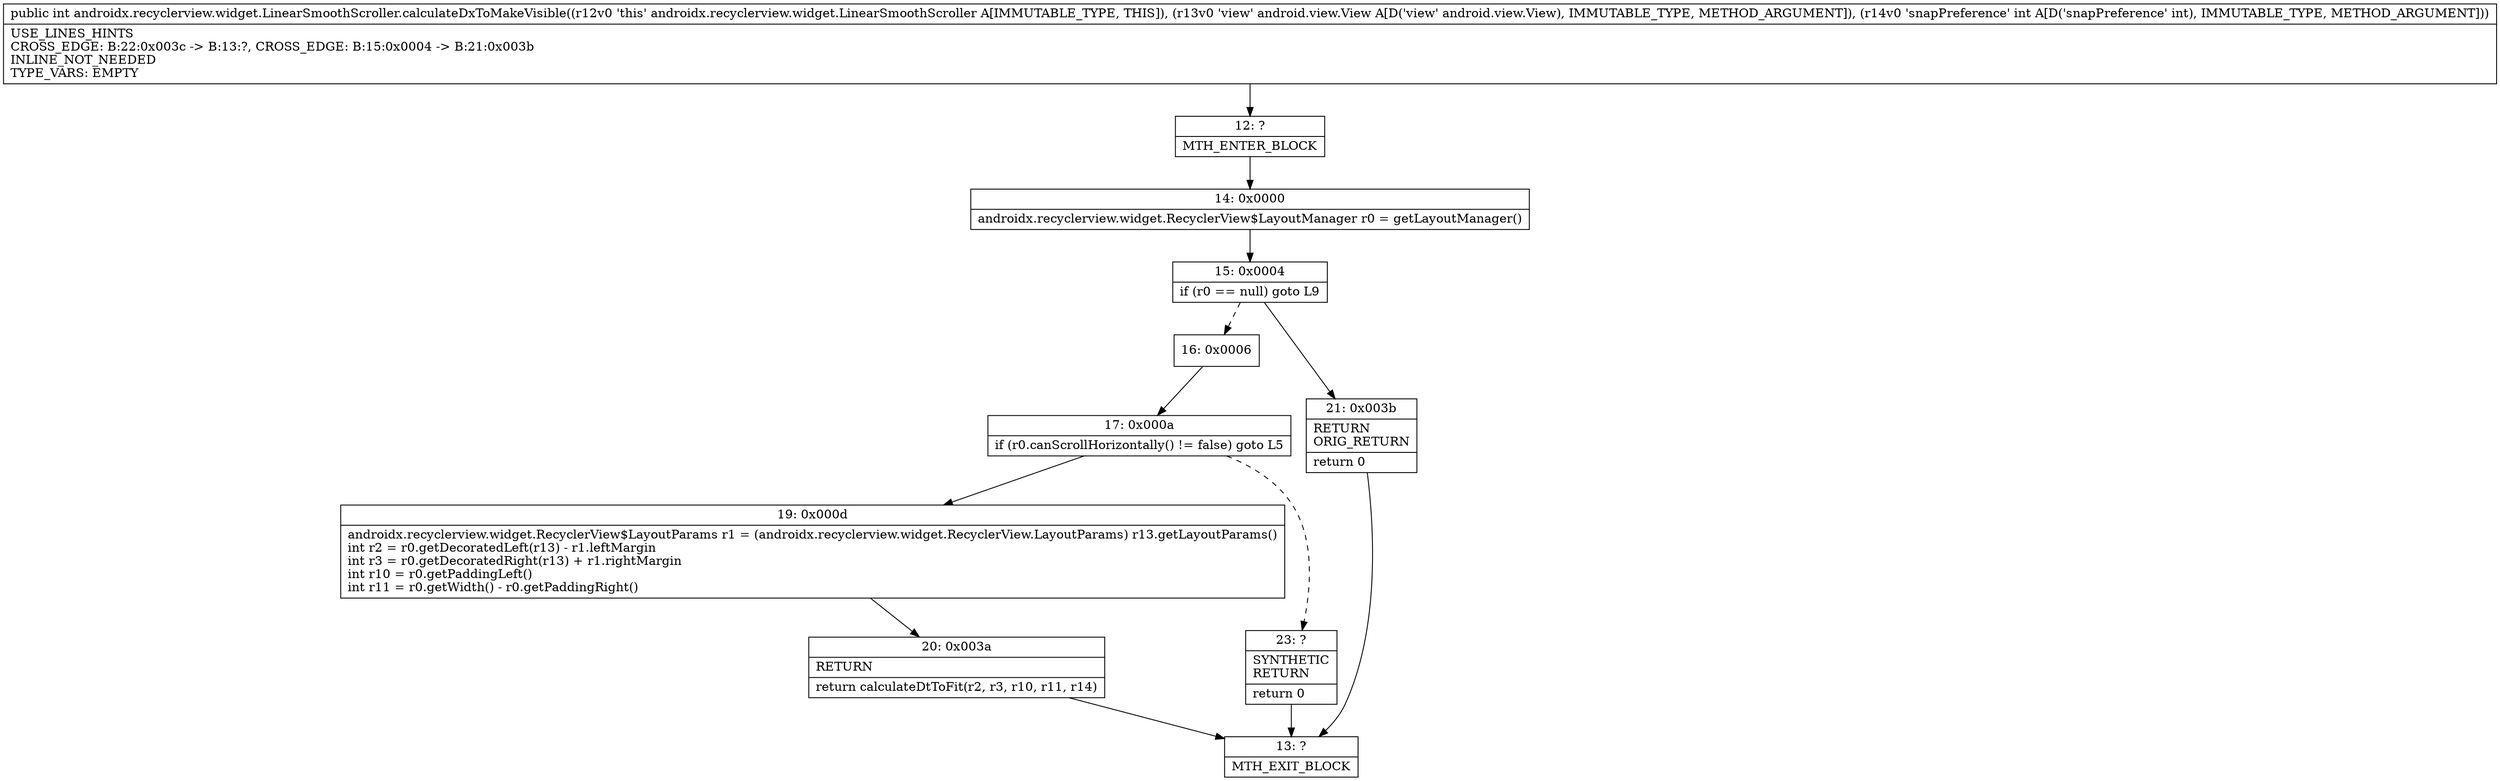 digraph "CFG forandroidx.recyclerview.widget.LinearSmoothScroller.calculateDxToMakeVisible(Landroid\/view\/View;I)I" {
Node_12 [shape=record,label="{12\:\ ?|MTH_ENTER_BLOCK\l}"];
Node_14 [shape=record,label="{14\:\ 0x0000|androidx.recyclerview.widget.RecyclerView$LayoutManager r0 = getLayoutManager()\l}"];
Node_15 [shape=record,label="{15\:\ 0x0004|if (r0 == null) goto L9\l}"];
Node_16 [shape=record,label="{16\:\ 0x0006}"];
Node_17 [shape=record,label="{17\:\ 0x000a|if (r0.canScrollHorizontally() != false) goto L5\l}"];
Node_19 [shape=record,label="{19\:\ 0x000d|androidx.recyclerview.widget.RecyclerView$LayoutParams r1 = (androidx.recyclerview.widget.RecyclerView.LayoutParams) r13.getLayoutParams()\lint r2 = r0.getDecoratedLeft(r13) \- r1.leftMargin\lint r3 = r0.getDecoratedRight(r13) + r1.rightMargin\lint r10 = r0.getPaddingLeft()\lint r11 = r0.getWidth() \- r0.getPaddingRight()\l}"];
Node_20 [shape=record,label="{20\:\ 0x003a|RETURN\l|return calculateDtToFit(r2, r3, r10, r11, r14)\l}"];
Node_13 [shape=record,label="{13\:\ ?|MTH_EXIT_BLOCK\l}"];
Node_23 [shape=record,label="{23\:\ ?|SYNTHETIC\lRETURN\l|return 0\l}"];
Node_21 [shape=record,label="{21\:\ 0x003b|RETURN\lORIG_RETURN\l|return 0\l}"];
MethodNode[shape=record,label="{public int androidx.recyclerview.widget.LinearSmoothScroller.calculateDxToMakeVisible((r12v0 'this' androidx.recyclerview.widget.LinearSmoothScroller A[IMMUTABLE_TYPE, THIS]), (r13v0 'view' android.view.View A[D('view' android.view.View), IMMUTABLE_TYPE, METHOD_ARGUMENT]), (r14v0 'snapPreference' int A[D('snapPreference' int), IMMUTABLE_TYPE, METHOD_ARGUMENT]))  | USE_LINES_HINTS\lCROSS_EDGE: B:22:0x003c \-\> B:13:?, CROSS_EDGE: B:15:0x0004 \-\> B:21:0x003b\lINLINE_NOT_NEEDED\lTYPE_VARS: EMPTY\l}"];
MethodNode -> Node_12;Node_12 -> Node_14;
Node_14 -> Node_15;
Node_15 -> Node_16[style=dashed];
Node_15 -> Node_21;
Node_16 -> Node_17;
Node_17 -> Node_19;
Node_17 -> Node_23[style=dashed];
Node_19 -> Node_20;
Node_20 -> Node_13;
Node_23 -> Node_13;
Node_21 -> Node_13;
}

